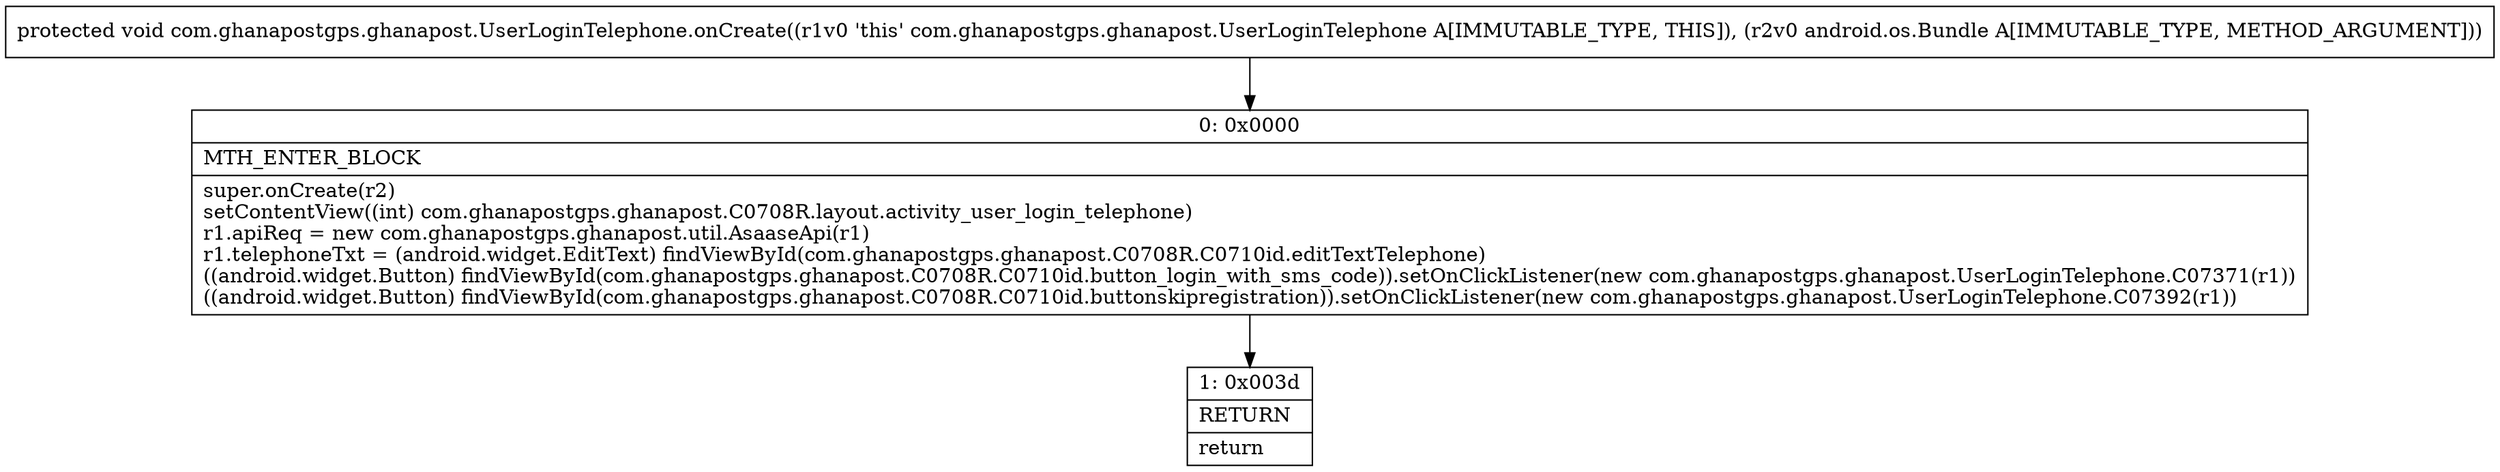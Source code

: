 digraph "CFG forcom.ghanapostgps.ghanapost.UserLoginTelephone.onCreate(Landroid\/os\/Bundle;)V" {
Node_0 [shape=record,label="{0\:\ 0x0000|MTH_ENTER_BLOCK\l|super.onCreate(r2)\lsetContentView((int) com.ghanapostgps.ghanapost.C0708R.layout.activity_user_login_telephone)\lr1.apiReq = new com.ghanapostgps.ghanapost.util.AsaaseApi(r1)\lr1.telephoneTxt = (android.widget.EditText) findViewById(com.ghanapostgps.ghanapost.C0708R.C0710id.editTextTelephone)\l((android.widget.Button) findViewById(com.ghanapostgps.ghanapost.C0708R.C0710id.button_login_with_sms_code)).setOnClickListener(new com.ghanapostgps.ghanapost.UserLoginTelephone.C07371(r1))\l((android.widget.Button) findViewById(com.ghanapostgps.ghanapost.C0708R.C0710id.buttonskipregistration)).setOnClickListener(new com.ghanapostgps.ghanapost.UserLoginTelephone.C07392(r1))\l}"];
Node_1 [shape=record,label="{1\:\ 0x003d|RETURN\l|return\l}"];
MethodNode[shape=record,label="{protected void com.ghanapostgps.ghanapost.UserLoginTelephone.onCreate((r1v0 'this' com.ghanapostgps.ghanapost.UserLoginTelephone A[IMMUTABLE_TYPE, THIS]), (r2v0 android.os.Bundle A[IMMUTABLE_TYPE, METHOD_ARGUMENT])) }"];
MethodNode -> Node_0;
Node_0 -> Node_1;
}

